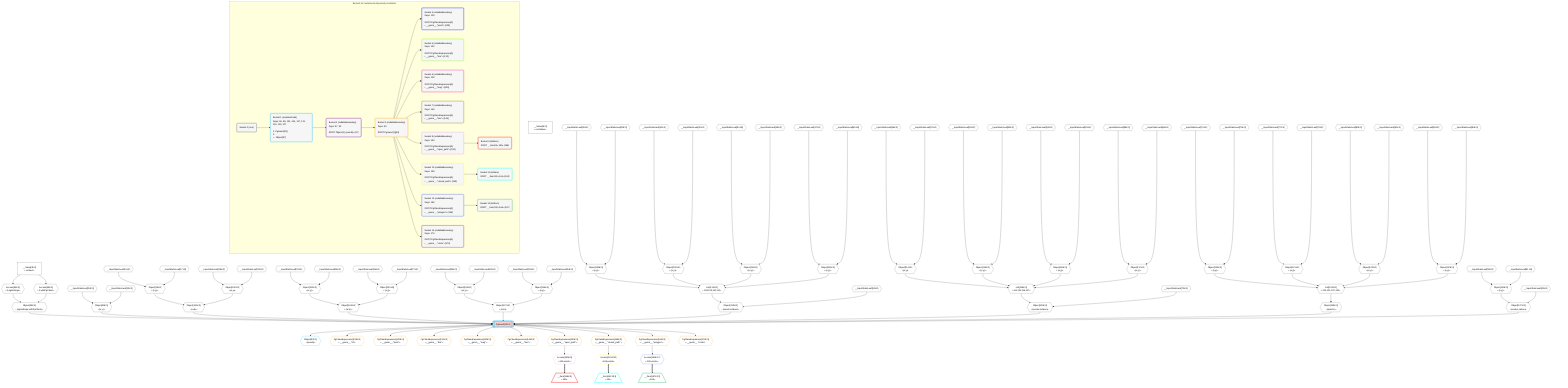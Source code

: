 %%{init: {'themeVariables': { 'fontSize': '12px'}}}%%
graph TD
    classDef path fill:#eee,stroke:#000,color:#000
    classDef plan fill:#fff,stroke-width:1px,color:#000
    classDef itemplan fill:#fff,stroke-width:2px,color:#000
    classDef unbatchedplan fill:#dff,stroke-width:1px,color:#000
    classDef sideeffectplan fill:#fcc,stroke-width:2px,color:#000
    classDef bucket fill:#f6f6f6,color:#000,stroke-width:2px,text-align:left


    %% define steps
    __Value3["__Value[3∈0]<br />ᐸcontextᐳ"]:::plan
    __Value5["__Value[5∈0]<br />ᐸrootValueᐳ"]:::plan
    __InputStaticLeaf12{{"__InputStaticLeaf[12∈0]"}}:::plan
    __InputStaticLeaf13{{"__InputStaticLeaf[13∈0]"}}:::plan
    __InputStaticLeaf16{{"__InputStaticLeaf[16∈0]"}}:::plan
    __InputStaticLeaf17{{"__InputStaticLeaf[17∈0]"}}:::plan
    __InputStaticLeaf19{{"__InputStaticLeaf[19∈0]"}}:::plan
    __InputStaticLeaf20{{"__InputStaticLeaf[20∈0]"}}:::plan
    __InputStaticLeaf23{{"__InputStaticLeaf[23∈0]"}}:::plan
    __InputStaticLeaf24{{"__InputStaticLeaf[24∈0]"}}:::plan
    __InputStaticLeaf26{{"__InputStaticLeaf[26∈0]"}}:::plan
    __InputStaticLeaf27{{"__InputStaticLeaf[27∈0]"}}:::plan
    __InputStaticLeaf30{{"__InputStaticLeaf[30∈0]"}}:::plan
    __InputStaticLeaf31{{"__InputStaticLeaf[31∈0]"}}:::plan
    __InputStaticLeaf33{{"__InputStaticLeaf[33∈0]"}}:::plan
    __InputStaticLeaf34{{"__InputStaticLeaf[34∈0]"}}:::plan
    __InputStaticLeaf38{{"__InputStaticLeaf[38∈0]"}}:::plan
    __InputStaticLeaf39{{"__InputStaticLeaf[39∈0]"}}:::plan
    __InputStaticLeaf41{{"__InputStaticLeaf[41∈0]"}}:::plan
    __InputStaticLeaf42{{"__InputStaticLeaf[42∈0]"}}:::plan
    __InputStaticLeaf44{{"__InputStaticLeaf[44∈0]"}}:::plan
    __InputStaticLeaf45{{"__InputStaticLeaf[45∈0]"}}:::plan
    __InputStaticLeaf47{{"__InputStaticLeaf[47∈0]"}}:::plan
    __InputStaticLeaf48{{"__InputStaticLeaf[48∈0]"}}:::plan
    __InputStaticLeaf52{{"__InputStaticLeaf[52∈0]"}}:::plan
    __InputStaticLeaf56{{"__InputStaticLeaf[56∈0]"}}:::plan
    __InputStaticLeaf57{{"__InputStaticLeaf[57∈0]"}}:::plan
    __InputStaticLeaf59{{"__InputStaticLeaf[59∈0]"}}:::plan
    __InputStaticLeaf60{{"__InputStaticLeaf[60∈0]"}}:::plan
    __InputStaticLeaf62{{"__InputStaticLeaf[62∈0]"}}:::plan
    __InputStaticLeaf63{{"__InputStaticLeaf[63∈0]"}}:::plan
    __InputStaticLeaf65{{"__InputStaticLeaf[65∈0]"}}:::plan
    __InputStaticLeaf66{{"__InputStaticLeaf[66∈0]"}}:::plan
    __InputStaticLeaf70{{"__InputStaticLeaf[70∈0]"}}:::plan
    __InputStaticLeaf74{{"__InputStaticLeaf[74∈0]"}}:::plan
    __InputStaticLeaf75{{"__InputStaticLeaf[75∈0]"}}:::plan
    __InputStaticLeaf77{{"__InputStaticLeaf[77∈0]"}}:::plan
    __InputStaticLeaf78{{"__InputStaticLeaf[78∈0]"}}:::plan
    __InputStaticLeaf80{{"__InputStaticLeaf[80∈0]"}}:::plan
    __InputStaticLeaf81{{"__InputStaticLeaf[81∈0]"}}:::plan
    __InputStaticLeaf83{{"__InputStaticLeaf[83∈0]"}}:::plan
    __InputStaticLeaf84{{"__InputStaticLeaf[84∈0]"}}:::plan
    __InputStaticLeaf90{{"__InputStaticLeaf[90∈0]"}}:::plan
    __InputStaticLeaf91{{"__InputStaticLeaf[91∈0]"}}:::plan
    __InputStaticLeaf92{{"__InputStaticLeaf[92∈0]"}}:::plan
    Access94{{"Access[94∈0]<br />ᐸ3.pgSettingsᐳ"}}:::plan
    Access95{{"Access[95∈0]<br />ᐸ3.withPgClientᐳ"}}:::plan
    Object96{{"Object[96∈0]<br />ᐸ{pgSettings,withPgClient}ᐳ"}}:::plan
    Object98{{"Object[98∈0]<br />ᐸ{x,y}ᐳ"}}:::plan
    Object99{{"Object[99∈0]<br />ᐸ{x,y}ᐳ"}}:::plan
    Object100{{"Object[100∈0]<br />ᐸ{x,y}ᐳ"}}:::plan
    Object101{{"Object[101∈0]<br />ᐸ{a,b}ᐳ"}}:::plan
    Object102{{"Object[102∈0]<br />ᐸ{x,y}ᐳ"}}:::plan
    Object103{{"Object[103∈0]<br />ᐸ{x,y}ᐳ"}}:::plan
    Object104{{"Object[104∈0]<br />ᐸ{a,b}ᐳ"}}:::plan
    Object105{{"Object[105∈0]<br />ᐸ{x,y}ᐳ"}}:::plan
    Object106{{"Object[106∈0]<br />ᐸ{x,y}ᐳ"}}:::plan
    Object107{{"Object[107∈0]<br />ᐸ{a,b}ᐳ"}}:::plan
    Object108{{"Object[108∈0]<br />ᐸ{x,y}ᐳ"}}:::plan
    Object109{{"Object[109∈0]<br />ᐸ{x,y}ᐳ"}}:::plan
    Object110{{"Object[110∈0]<br />ᐸ{x,y}ᐳ"}}:::plan
    Object111{{"Object[111∈0]<br />ᐸ{x,y}ᐳ"}}:::plan
    List112{{"List[112∈0]<br />ᐸ108,109,110,111ᐳ"}}:::plan
    Object113{{"Object[113∈0]<br />ᐸ{points,isOpen}ᐳ"}}:::plan
    Object114{{"Object[114∈0]<br />ᐸ{x,y}ᐳ"}}:::plan
    Object115{{"Object[115∈0]<br />ᐸ{x,y}ᐳ"}}:::plan
    Object116{{"Object[116∈0]<br />ᐸ{x,y}ᐳ"}}:::plan
    Object117{{"Object[117∈0]<br />ᐸ{x,y}ᐳ"}}:::plan
    List118{{"List[118∈0]<br />ᐸ114,115,116,117ᐳ"}}:::plan
    Object119{{"Object[119∈0]<br />ᐸ{points,isOpen}ᐳ"}}:::plan
    Object120{{"Object[120∈0]<br />ᐸ{x,y}ᐳ"}}:::plan
    Object121{{"Object[121∈0]<br />ᐸ{x,y}ᐳ"}}:::plan
    Object122{{"Object[122∈0]<br />ᐸ{x,y}ᐳ"}}:::plan
    Object123{{"Object[123∈0]<br />ᐸ{x,y}ᐳ"}}:::plan
    List124{{"List[124∈0]<br />ᐸ120,121,122,123ᐳ"}}:::plan
    Object125{{"Object[125∈0]<br />ᐸ{points}ᐳ"}}:::plan
    Object126{{"Object[126∈0]<br />ᐸ{x,y}ᐳ"}}:::plan
    Object127{{"Object[127∈0]<br />ᐸ{center,radius}ᐳ"}}:::plan
    PgInsert93[["PgInsert[93∈1]"]]:::sideeffectplan
    Object97{{"Object[97∈1]<br />ᐸ{result}ᐳ"}}:::plan
    PgClassExpression128{{"PgClassExpression[128∈3]<br />ᐸ__geom__.”id”ᐳ"}}:::plan
    PgClassExpression129{{"PgClassExpression[129∈3]<br />ᐸ__geom__.”point”ᐳ"}}:::plan
    PgClassExpression132{{"PgClassExpression[132∈3]<br />ᐸ__geom__.”line”ᐳ"}}:::plan
    PgClassExpression139{{"PgClassExpression[139∈3]<br />ᐸ__geom__.”lseg”ᐳ"}}:::plan
    PgClassExpression146{{"PgClassExpression[146∈3]<br />ᐸ__geom__.”box”ᐳ"}}:::plan
    PgClassExpression153{{"PgClassExpression[153∈3]<br />ᐸ__geom__.”open_path”ᐳ"}}:::plan
    Access155{{"Access[155∈8]<br />ᐸ153.pointsᐳ"}}:::plan
    __Item156[/"__Item[156∈9]<br />ᐸ155ᐳ"\]:::itemplan
    PgClassExpression159{{"PgClassExpression[159∈3]<br />ᐸ__geom__.”closed_path”ᐳ"}}:::plan
    Access161{{"Access[161∈10]<br />ᐸ159.pointsᐳ"}}:::plan
    __Item162[/"__Item[162∈11]<br />ᐸ161ᐳ"\]:::itemplan
    PgClassExpression165{{"PgClassExpression[165∈3]<br />ᐸ__geom__.”polygon”ᐳ"}}:::plan
    Access166{{"Access[166∈12]<br />ᐸ165.pointsᐳ"}}:::plan
    __Item167[/"__Item[167∈13]<br />ᐸ166ᐳ"\]:::itemplan
    PgClassExpression170{{"PgClassExpression[170∈3]<br />ᐸ__geom__.”circle”ᐳ"}}:::plan

    %% plan dependencies
    __Value3 --> Access94
    __Value3 --> Access95
    Access94 & Access95 --> Object96
    __InputStaticLeaf12 & __InputStaticLeaf13 --> Object98
    __InputStaticLeaf16 & __InputStaticLeaf17 --> Object99
    __InputStaticLeaf19 & __InputStaticLeaf20 --> Object100
    Object99 & Object100 --> Object101
    __InputStaticLeaf23 & __InputStaticLeaf24 --> Object102
    __InputStaticLeaf26 & __InputStaticLeaf27 --> Object103
    Object102 & Object103 --> Object104
    __InputStaticLeaf30 & __InputStaticLeaf31 --> Object105
    __InputStaticLeaf33 & __InputStaticLeaf34 --> Object106
    Object105 & Object106 --> Object107
    __InputStaticLeaf38 & __InputStaticLeaf39 --> Object108
    __InputStaticLeaf41 & __InputStaticLeaf42 --> Object109
    __InputStaticLeaf44 & __InputStaticLeaf45 --> Object110
    __InputStaticLeaf47 & __InputStaticLeaf48 --> Object111
    Object108 & Object109 & Object110 & Object111 --> List112
    List112 & __InputStaticLeaf52 --> Object113
    __InputStaticLeaf56 & __InputStaticLeaf57 --> Object114
    __InputStaticLeaf59 & __InputStaticLeaf60 --> Object115
    __InputStaticLeaf62 & __InputStaticLeaf63 --> Object116
    __InputStaticLeaf65 & __InputStaticLeaf66 --> Object117
    Object114 & Object115 & Object116 & Object117 --> List118
    List118 & __InputStaticLeaf70 --> Object119
    __InputStaticLeaf74 & __InputStaticLeaf75 --> Object120
    __InputStaticLeaf77 & __InputStaticLeaf78 --> Object121
    __InputStaticLeaf80 & __InputStaticLeaf81 --> Object122
    __InputStaticLeaf83 & __InputStaticLeaf84 --> Object123
    Object120 & Object121 & Object122 & Object123 --> List124
    List124 --> Object125
    __InputStaticLeaf90 & __InputStaticLeaf91 --> Object126
    Object126 & __InputStaticLeaf92 --> Object127
    Object96 & Object98 & Object101 & Object104 & Object107 & Object113 & Object119 & Object125 & Object127 --> PgInsert93
    PgInsert93 --> Object97
    PgInsert93 --> PgClassExpression128
    PgInsert93 --> PgClassExpression129
    PgInsert93 --> PgClassExpression132
    PgInsert93 --> PgClassExpression139
    PgInsert93 --> PgClassExpression146
    PgInsert93 --> PgClassExpression153
    PgClassExpression153 --> Access155
    Access155 ==> __Item156
    PgInsert93 --> PgClassExpression159
    PgClassExpression159 --> Access161
    Access161 ==> __Item162
    PgInsert93 --> PgClassExpression165
    PgClassExpression165 --> Access166
    Access166 ==> __Item167
    PgInsert93 --> PgClassExpression170

    subgraph "Buckets for mutations/v4/geometry.mutations"
    Bucket0("Bucket 0 (root)"):::bucket
    classDef bucket0 stroke:#696969
    class Bucket0,__Value3,__Value5,__InputStaticLeaf12,__InputStaticLeaf13,__InputStaticLeaf16,__InputStaticLeaf17,__InputStaticLeaf19,__InputStaticLeaf20,__InputStaticLeaf23,__InputStaticLeaf24,__InputStaticLeaf26,__InputStaticLeaf27,__InputStaticLeaf30,__InputStaticLeaf31,__InputStaticLeaf33,__InputStaticLeaf34,__InputStaticLeaf38,__InputStaticLeaf39,__InputStaticLeaf41,__InputStaticLeaf42,__InputStaticLeaf44,__InputStaticLeaf45,__InputStaticLeaf47,__InputStaticLeaf48,__InputStaticLeaf52,__InputStaticLeaf56,__InputStaticLeaf57,__InputStaticLeaf59,__InputStaticLeaf60,__InputStaticLeaf62,__InputStaticLeaf63,__InputStaticLeaf65,__InputStaticLeaf66,__InputStaticLeaf70,__InputStaticLeaf74,__InputStaticLeaf75,__InputStaticLeaf77,__InputStaticLeaf78,__InputStaticLeaf80,__InputStaticLeaf81,__InputStaticLeaf83,__InputStaticLeaf84,__InputStaticLeaf90,__InputStaticLeaf91,__InputStaticLeaf92,Access94,Access95,Object96,Object98,Object99,Object100,Object101,Object102,Object103,Object104,Object105,Object106,Object107,Object108,Object109,Object110,Object111,List112,Object113,Object114,Object115,Object116,Object117,List118,Object119,Object120,Object121,Object122,Object123,List124,Object125,Object126,Object127 bucket0
    Bucket1("Bucket 1 (mutationField)<br />Deps: 96, 98, 101, 104, 107, 113, 119, 125, 127<br /><br />1: PgInsert[93]<br />2: <br />ᐳ: Object[97]"):::bucket
    classDef bucket1 stroke:#00bfff
    class Bucket1,PgInsert93,Object97 bucket1
    Bucket2("Bucket 2 (nullableBoundary)<br />Deps: 97, 93<br /><br />ROOT Object{1}ᐸ{result}ᐳ[97]"):::bucket
    classDef bucket2 stroke:#7f007f
    class Bucket2 bucket2
    Bucket3("Bucket 3 (nullableBoundary)<br />Deps: 93<br /><br />ROOT PgInsert{1}[93]"):::bucket
    classDef bucket3 stroke:#ffa500
    class Bucket3,PgClassExpression128,PgClassExpression129,PgClassExpression132,PgClassExpression139,PgClassExpression146,PgClassExpression153,PgClassExpression159,PgClassExpression165,PgClassExpression170 bucket3
    Bucket4("Bucket 4 (nullableBoundary)<br />Deps: 129<br /><br />ROOT PgClassExpression{3}ᐸ__geom__.”point”ᐳ[129]"):::bucket
    classDef bucket4 stroke:#0000ff
    class Bucket4 bucket4
    Bucket5("Bucket 5 (nullableBoundary)<br />Deps: 132<br /><br />ROOT PgClassExpression{3}ᐸ__geom__.”line”ᐳ[132]"):::bucket
    classDef bucket5 stroke:#7fff00
    class Bucket5 bucket5
    Bucket6("Bucket 6 (nullableBoundary)<br />Deps: 139<br /><br />ROOT PgClassExpression{3}ᐸ__geom__.”lseg”ᐳ[139]"):::bucket
    classDef bucket6 stroke:#ff1493
    class Bucket6 bucket6
    Bucket7("Bucket 7 (nullableBoundary)<br />Deps: 146<br /><br />ROOT PgClassExpression{3}ᐸ__geom__.”box”ᐳ[146]"):::bucket
    classDef bucket7 stroke:#808000
    class Bucket7 bucket7
    Bucket8("Bucket 8 (nullableBoundary)<br />Deps: 153<br /><br />ROOT PgClassExpression{3}ᐸ__geom__.”open_path”ᐳ[153]"):::bucket
    classDef bucket8 stroke:#dda0dd
    class Bucket8,Access155 bucket8
    Bucket9("Bucket 9 (listItem)<br />ROOT __Item{9}ᐸ155ᐳ[156]"):::bucket
    classDef bucket9 stroke:#ff0000
    class Bucket9,__Item156 bucket9
    Bucket10("Bucket 10 (nullableBoundary)<br />Deps: 159<br /><br />ROOT PgClassExpression{3}ᐸ__geom__.”closed_path”ᐳ[159]"):::bucket
    classDef bucket10 stroke:#ffff00
    class Bucket10,Access161 bucket10
    Bucket11("Bucket 11 (listItem)<br />ROOT __Item{11}ᐸ161ᐳ[162]"):::bucket
    classDef bucket11 stroke:#00ffff
    class Bucket11,__Item162 bucket11
    Bucket12("Bucket 12 (nullableBoundary)<br />Deps: 165<br /><br />ROOT PgClassExpression{3}ᐸ__geom__.”polygon”ᐳ[165]"):::bucket
    classDef bucket12 stroke:#4169e1
    class Bucket12,Access166 bucket12
    Bucket13("Bucket 13 (listItem)<br />ROOT __Item{13}ᐸ166ᐳ[167]"):::bucket
    classDef bucket13 stroke:#3cb371
    class Bucket13,__Item167 bucket13
    Bucket14("Bucket 14 (nullableBoundary)<br />Deps: 170<br /><br />ROOT PgClassExpression{3}ᐸ__geom__.”circle”ᐳ[170]"):::bucket
    classDef bucket14 stroke:#a52a2a
    class Bucket14 bucket14
    Bucket0 --> Bucket1
    Bucket1 --> Bucket2
    Bucket2 --> Bucket3
    Bucket3 --> Bucket4 & Bucket5 & Bucket6 & Bucket7 & Bucket8 & Bucket10 & Bucket12 & Bucket14
    Bucket8 --> Bucket9
    Bucket10 --> Bucket11
    Bucket12 --> Bucket13
    end